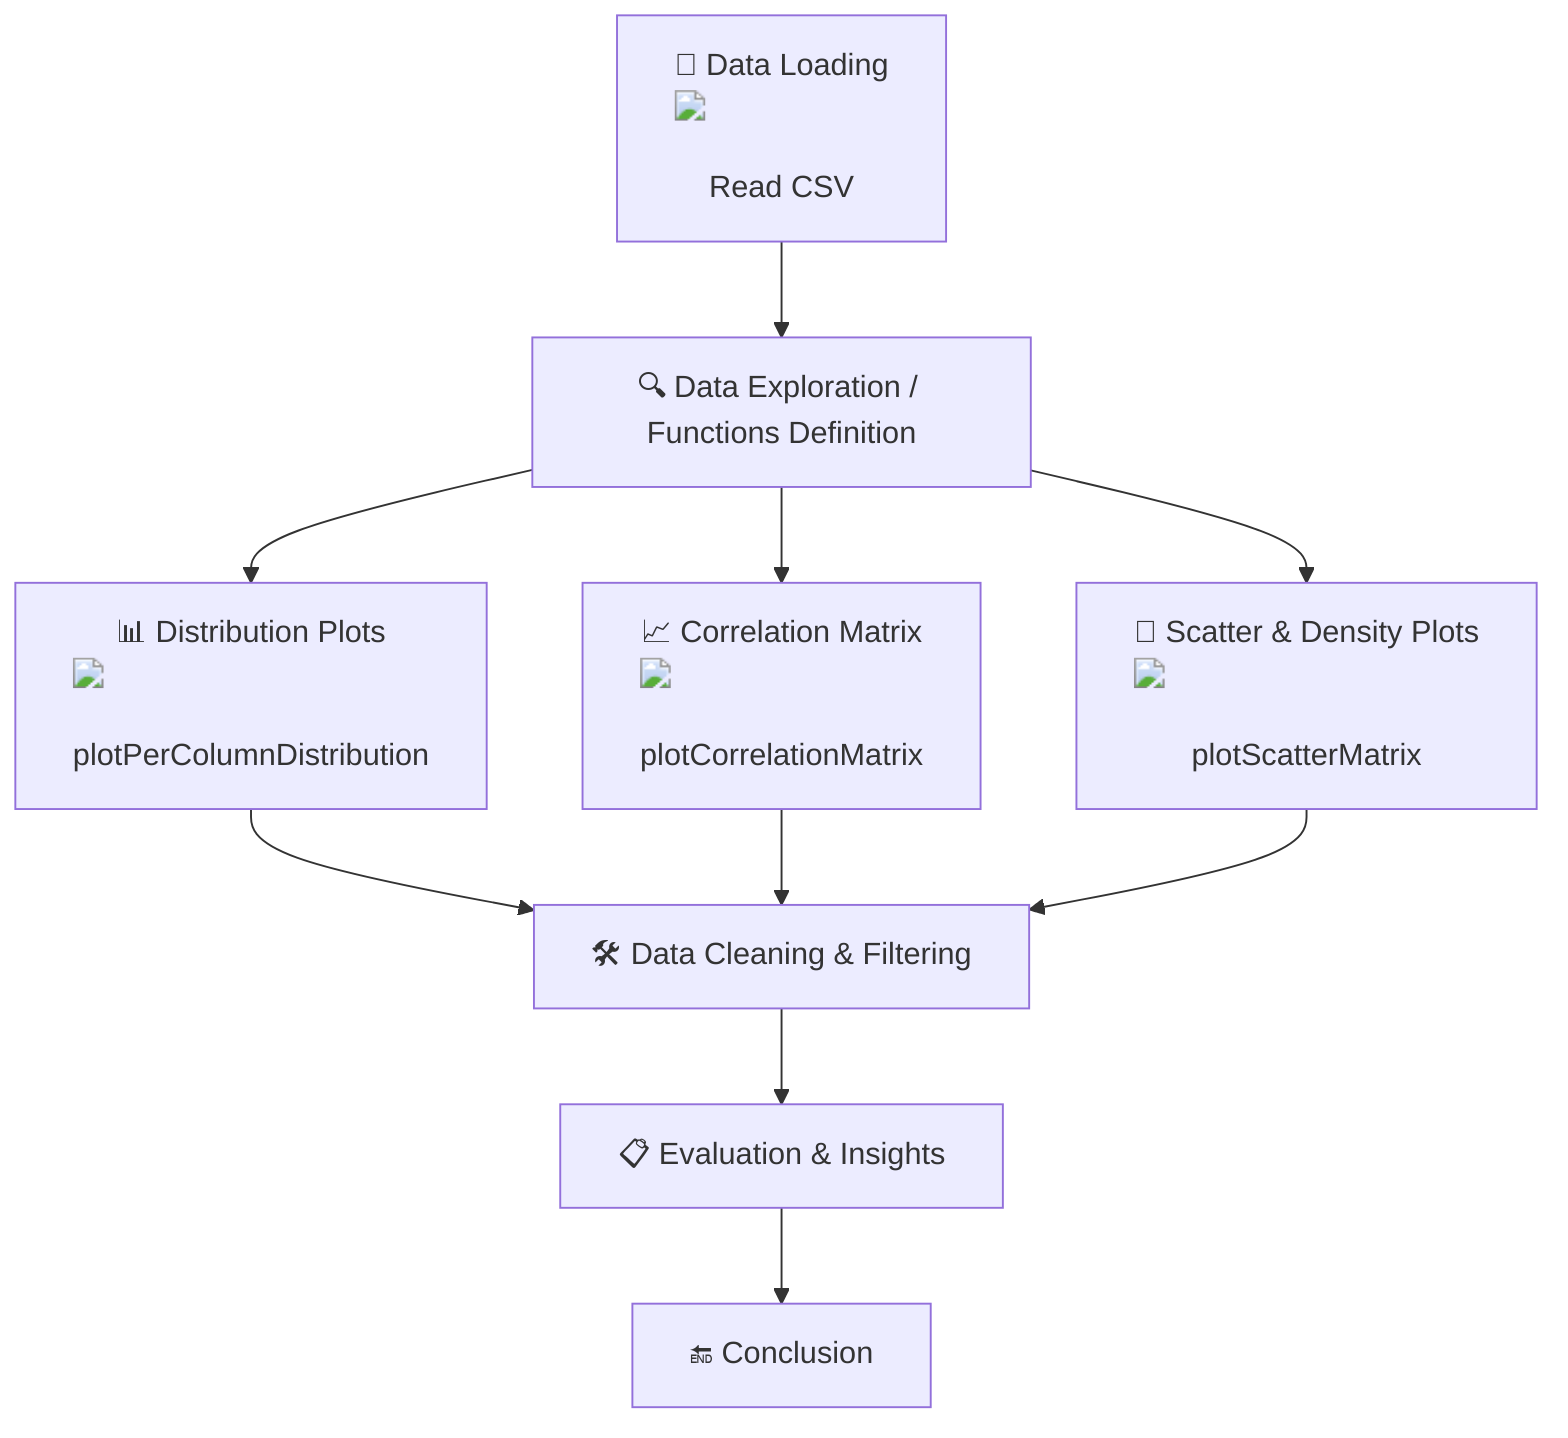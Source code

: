 flowchart TD
    A["📂 Data Loading <img src='file.svg' /> <br/> Read CSV"] --> B["🔍 Data Exploration / Functions Definition"]
    B --> C["📊 Distribution Plots <img src='hist_template.svg' /> <br/> plotPerColumnDistribution"]
    B --> D["📈 Correlation Matrix <img src='boxplot_template.svg' /> <br/> plotCorrelationMatrix"]
    B --> E["🔗 Scatter & Density Plots <img src='scatter_plot_template.svg' /> <br/> plotScatterMatrix"]
    C --> F["🛠️ Data Cleaning & Filtering"]
    D --> F
    E --> F
    F --> G["📋 Evaluation & Insights"]
    G --> H["🔚 Conclusion"]
